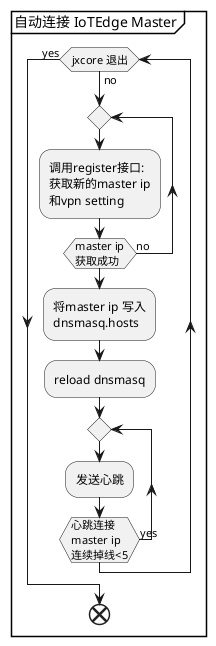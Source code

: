 ' http://plantuml.com/activity-diagram-beta


@startuml master
!startsub BASIC

partition "自动连接 IoTEdge Master" {
  while (jxcore 退出) is (no)
    repeat
    :调用register接口:
    获取新的master ip
    和vpn setting;
    repeat while (master ip\n获取成功) is (no)

    :将master ip 写入\ndnsmasq.hosts;
    :reload dnsmasq;
    
    repeat
    :发送心跳;
    repeat while (心跳连接\nmaster ip\n连续掉线<5) is (yes)

    
  endwhile (yes)
  end
}

!endsub
@enduml